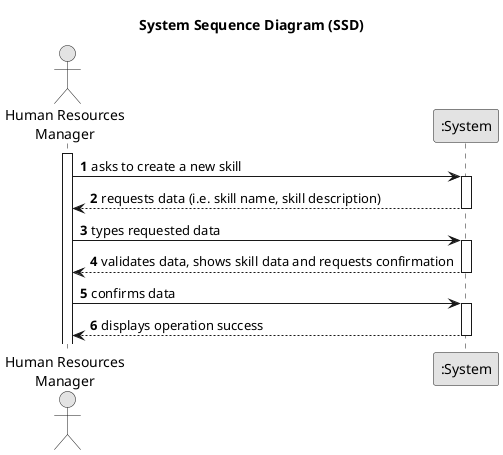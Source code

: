@startuml
skinparam monochrome true
skinparam packageStyle rectangle
skinparam shadowing false

title System Sequence Diagram (SSD)

autonumber

actor "Human Resources\nManager" as HRM
participant ":System" as System

activate HRM

    HRM -> System : asks to create a new skill
    activate System

        System --> HRM : requests data (i.e. skill name, skill description)
    deactivate System

    HRM -> System : types requested data
    activate System

        System --> HRM : validates data, shows skill data and requests confirmation
    deactivate System

    HRM -> System : confirms data
    activate System

        System --> HRM : displays operation success
    deactivate System

@enduml